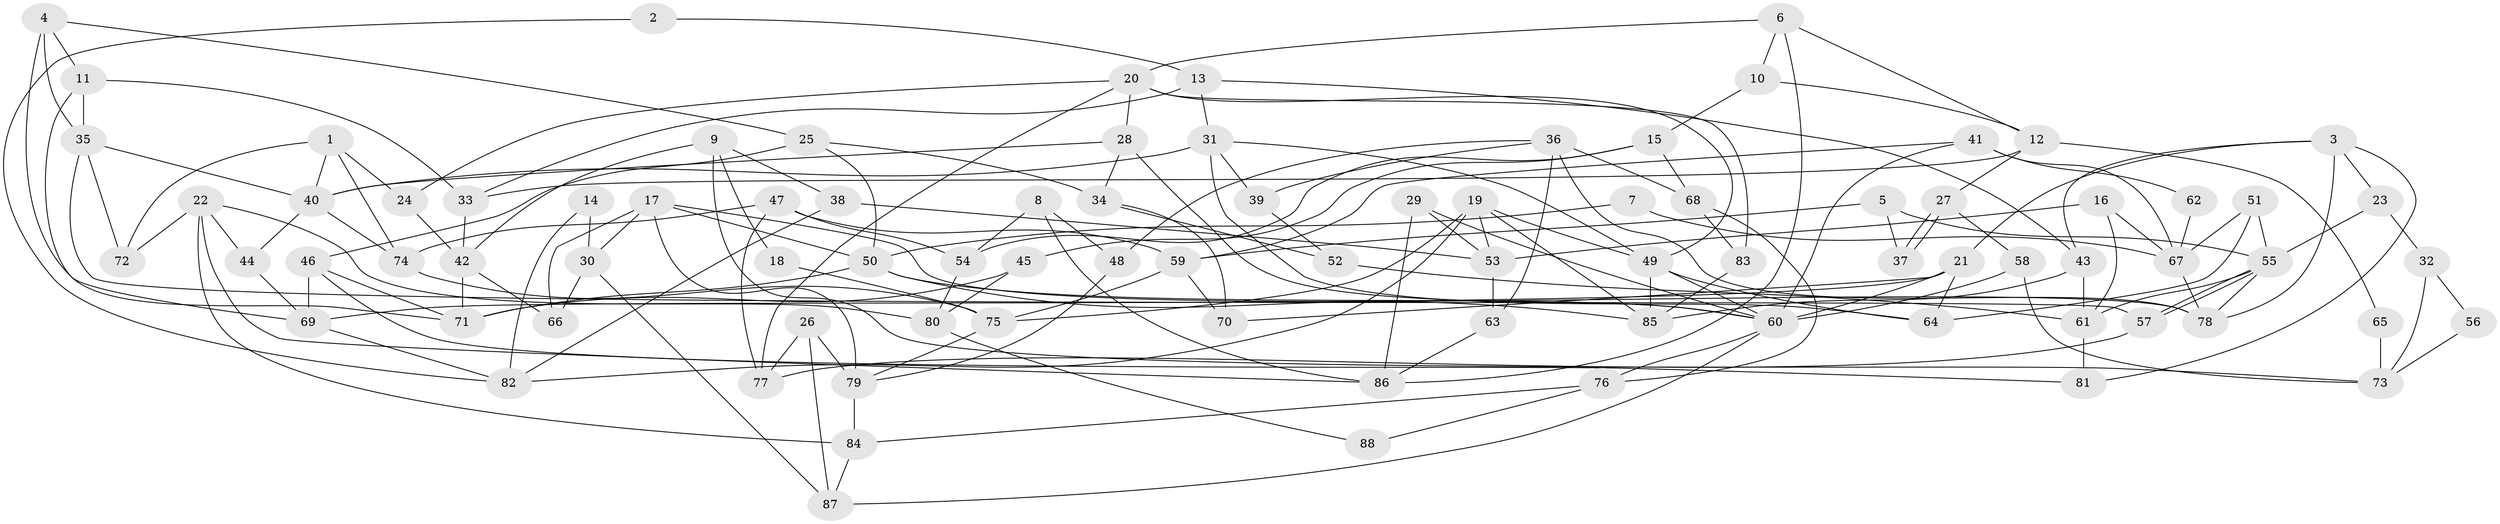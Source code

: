 // Generated by graph-tools (version 1.1) at 2025/26/03/09/25 03:26:14]
// undirected, 88 vertices, 176 edges
graph export_dot {
graph [start="1"]
  node [color=gray90,style=filled];
  1;
  2;
  3;
  4;
  5;
  6;
  7;
  8;
  9;
  10;
  11;
  12;
  13;
  14;
  15;
  16;
  17;
  18;
  19;
  20;
  21;
  22;
  23;
  24;
  25;
  26;
  27;
  28;
  29;
  30;
  31;
  32;
  33;
  34;
  35;
  36;
  37;
  38;
  39;
  40;
  41;
  42;
  43;
  44;
  45;
  46;
  47;
  48;
  49;
  50;
  51;
  52;
  53;
  54;
  55;
  56;
  57;
  58;
  59;
  60;
  61;
  62;
  63;
  64;
  65;
  66;
  67;
  68;
  69;
  70;
  71;
  72;
  73;
  74;
  75;
  76;
  77;
  78;
  79;
  80;
  81;
  82;
  83;
  84;
  85;
  86;
  87;
  88;
  1 -- 40;
  1 -- 72;
  1 -- 24;
  1 -- 74;
  2 -- 82;
  2 -- 13;
  3 -- 43;
  3 -- 78;
  3 -- 21;
  3 -- 23;
  3 -- 81;
  4 -- 25;
  4 -- 11;
  4 -- 35;
  4 -- 71;
  5 -- 59;
  5 -- 55;
  5 -- 37;
  6 -- 20;
  6 -- 12;
  6 -- 10;
  6 -- 86;
  7 -- 50;
  7 -- 67;
  8 -- 86;
  8 -- 54;
  8 -- 48;
  9 -- 38;
  9 -- 42;
  9 -- 18;
  9 -- 73;
  10 -- 15;
  10 -- 12;
  11 -- 69;
  11 -- 35;
  11 -- 33;
  12 -- 33;
  12 -- 27;
  12 -- 65;
  13 -- 33;
  13 -- 31;
  13 -- 43;
  14 -- 30;
  14 -- 82;
  15 -- 54;
  15 -- 68;
  15 -- 45;
  16 -- 61;
  16 -- 53;
  16 -- 67;
  17 -- 79;
  17 -- 30;
  17 -- 50;
  17 -- 66;
  17 -- 78;
  18 -- 75;
  19 -- 85;
  19 -- 49;
  19 -- 53;
  19 -- 75;
  19 -- 82;
  20 -- 28;
  20 -- 49;
  20 -- 24;
  20 -- 77;
  20 -- 83;
  21 -- 60;
  21 -- 64;
  21 -- 69;
  21 -- 70;
  22 -- 84;
  22 -- 44;
  22 -- 72;
  22 -- 80;
  22 -- 86;
  23 -- 55;
  23 -- 32;
  24 -- 42;
  25 -- 34;
  25 -- 50;
  25 -- 46;
  26 -- 87;
  26 -- 77;
  26 -- 79;
  27 -- 37;
  27 -- 37;
  27 -- 58;
  28 -- 34;
  28 -- 60;
  28 -- 40;
  29 -- 53;
  29 -- 86;
  29 -- 60;
  30 -- 66;
  30 -- 87;
  31 -- 40;
  31 -- 64;
  31 -- 39;
  31 -- 49;
  32 -- 73;
  32 -- 56;
  33 -- 42;
  34 -- 70;
  34 -- 52;
  35 -- 40;
  35 -- 57;
  35 -- 72;
  36 -- 48;
  36 -- 78;
  36 -- 39;
  36 -- 63;
  36 -- 68;
  38 -- 82;
  38 -- 53;
  39 -- 52;
  40 -- 74;
  40 -- 44;
  41 -- 67;
  41 -- 60;
  41 -- 59;
  41 -- 62;
  42 -- 71;
  42 -- 66;
  43 -- 61;
  43 -- 85;
  44 -- 69;
  45 -- 71;
  45 -- 80;
  46 -- 71;
  46 -- 69;
  46 -- 81;
  47 -- 77;
  47 -- 74;
  47 -- 54;
  47 -- 59;
  48 -- 79;
  49 -- 85;
  49 -- 60;
  49 -- 64;
  50 -- 60;
  50 -- 71;
  50 -- 85;
  51 -- 55;
  51 -- 64;
  51 -- 67;
  52 -- 61;
  53 -- 63;
  54 -- 80;
  55 -- 78;
  55 -- 57;
  55 -- 57;
  55 -- 61;
  56 -- 73;
  57 -- 77;
  58 -- 60;
  58 -- 73;
  59 -- 70;
  59 -- 75;
  60 -- 76;
  60 -- 87;
  61 -- 81;
  62 -- 67;
  63 -- 86;
  65 -- 73;
  67 -- 78;
  68 -- 83;
  68 -- 76;
  69 -- 82;
  74 -- 75;
  75 -- 79;
  76 -- 84;
  76 -- 88;
  79 -- 84;
  80 -- 88;
  83 -- 85;
  84 -- 87;
}
